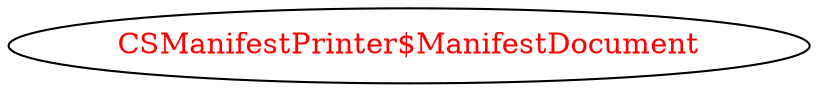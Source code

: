 digraph dependencyGraph {
 concentrate=true;
 ranksep="2.0";
 rankdir="LR"; 
 splines="ortho";
"CSManifestPrinter$ManifestDocument" [fontcolor="red"];
}